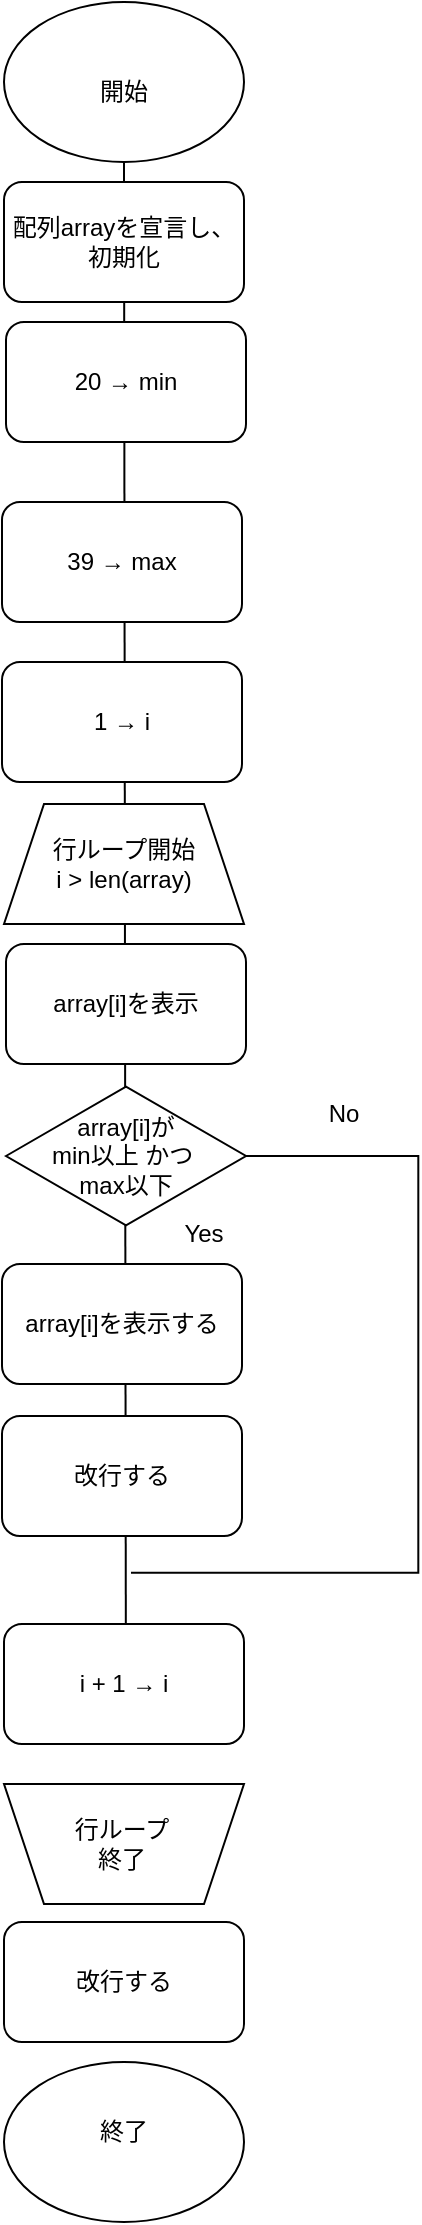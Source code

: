 <mxfile>
    <diagram id="XH0Vy2zy-eVzDtVqT014" name="ページ1">
        <mxGraphModel dx="601" dy="1788" grid="1" gridSize="10" guides="1" tooltips="1" connect="1" arrows="1" fold="1" page="1" pageScale="1" pageWidth="827" pageHeight="1169" math="0" shadow="0">
            <root>
                <mxCell id="0"/>
                <mxCell id="1" parent="0"/>
                <mxCell id="86" value="" style="shape=partialRectangle;whiteSpace=wrap;html=1;bottom=1;right=1;left=1;top=0;fillColor=none;routingCenterX=-0.5;rotation=-90;" parent="1" vertex="1">
                    <mxGeometry x="241.42" y="-550.42" width="208.31" height="143.16" as="geometry"/>
                </mxCell>
                <mxCell id="18" value="" style="endArrow=none;html=1;entryX=0.5;entryY=1;entryDx=0;entryDy=0;" parent="1" edge="1">
                    <mxGeometry width="50" height="50" relative="1" as="geometry">
                        <mxPoint x="270.962" y="-310" as="sourcePoint"/>
                        <mxPoint x="270" y="-1080" as="targetPoint"/>
                    </mxGeometry>
                </mxCell>
                <mxCell id="3" value="行ループ開始&lt;div&gt;i &amp;gt; len(array)&lt;/div&gt;" style="shape=trapezoid;perimeter=trapezoidPerimeter;whiteSpace=wrap;html=1;fixedSize=1;" parent="1" vertex="1">
                    <mxGeometry x="210" y="-759" width="120" height="60" as="geometry"/>
                </mxCell>
                <mxCell id="11" value="" style="ellipse;whiteSpace=wrap;html=1;" parent="1" vertex="1">
                    <mxGeometry x="210" y="-1160" width="120" height="80" as="geometry"/>
                </mxCell>
                <mxCell id="14" value="開始" style="text;html=1;align=center;verticalAlign=middle;whiteSpace=wrap;rounded=0;" parent="1" vertex="1">
                    <mxGeometry x="240" y="-1130" width="60" height="30" as="geometry"/>
                </mxCell>
                <mxCell id="56" value="i + 1 → i" style="rounded=1;whiteSpace=wrap;html=1;" parent="1" vertex="1">
                    <mxGeometry x="210" y="-349" width="120" height="60" as="geometry"/>
                </mxCell>
                <mxCell id="59" value="" style="group" parent="1" vertex="1" connectable="0">
                    <mxGeometry x="210" y="-269" width="120" height="60" as="geometry"/>
                </mxCell>
                <mxCell id="54" value="" style="shape=trapezoid;perimeter=trapezoidPerimeter;whiteSpace=wrap;html=1;fixedSize=1;rotation=-180;" parent="59" vertex="1">
                    <mxGeometry width="120" height="60" as="geometry"/>
                </mxCell>
                <mxCell id="55" value="行ループ&lt;div&gt;終了&lt;/div&gt;" style="text;html=1;align=center;verticalAlign=middle;whiteSpace=wrap;rounded=0;" parent="59" vertex="1">
                    <mxGeometry x="29" y="15" width="60" height="30" as="geometry"/>
                </mxCell>
                <mxCell id="65" value="配列arrayを宣言し、初期化" style="rounded=1;whiteSpace=wrap;html=1;" parent="1" vertex="1">
                    <mxGeometry x="210" y="-1070" width="120" height="60" as="geometry"/>
                </mxCell>
                <mxCell id="81" value="array[i]を表示" style="rounded=1;whiteSpace=wrap;html=1;" parent="1" vertex="1">
                    <mxGeometry x="211" y="-689" width="120" height="60" as="geometry"/>
                </mxCell>
                <mxCell id="82" value="1 → i" style="rounded=1;whiteSpace=wrap;html=1;" parent="1" vertex="1">
                    <mxGeometry x="209" y="-830" width="120" height="60" as="geometry"/>
                </mxCell>
                <mxCell id="83" value="array[i]が&lt;div&gt;min以上 かつ&amp;nbsp;&lt;/div&gt;&lt;div&gt;max以下&lt;/div&gt;" style="html=1;whiteSpace=wrap;aspect=fixed;shape=isoRectangle;" parent="1" vertex="1">
                    <mxGeometry x="211" y="-619" width="120" height="72" as="geometry"/>
                </mxCell>
                <mxCell id="84" value="Yes" style="text;html=1;align=center;verticalAlign=middle;whiteSpace=wrap;rounded=0;" parent="1" vertex="1">
                    <mxGeometry x="280" y="-559" width="60" height="30" as="geometry"/>
                </mxCell>
                <mxCell id="85" value="No" style="text;html=1;align=center;verticalAlign=middle;whiteSpace=wrap;rounded=0;" parent="1" vertex="1">
                    <mxGeometry x="350" y="-619" width="60" height="30" as="geometry"/>
                </mxCell>
                <mxCell id="88" value="array[i]を表示する" style="rounded=1;whiteSpace=wrap;html=1;" parent="1" vertex="1">
                    <mxGeometry x="209" y="-529" width="120" height="60" as="geometry"/>
                </mxCell>
                <mxCell id="90" value="改行する" style="rounded=1;whiteSpace=wrap;html=1;" vertex="1" parent="1">
                    <mxGeometry x="209" y="-453" width="120" height="60" as="geometry"/>
                </mxCell>
                <mxCell id="91" value="39 → max" style="rounded=1;whiteSpace=wrap;html=1;" vertex="1" parent="1">
                    <mxGeometry x="209" y="-910" width="120" height="60" as="geometry"/>
                </mxCell>
                <mxCell id="92" value="20 → min" style="rounded=1;whiteSpace=wrap;html=1;" vertex="1" parent="1">
                    <mxGeometry x="211" y="-1000" width="120" height="60" as="geometry"/>
                </mxCell>
                <mxCell id="13" value="" style="ellipse;whiteSpace=wrap;html=1;" parent="1" vertex="1">
                    <mxGeometry x="210" y="-130" width="120" height="80" as="geometry"/>
                </mxCell>
                <mxCell id="15" value="終了" style="text;html=1;align=center;verticalAlign=middle;whiteSpace=wrap;rounded=0;" parent="1" vertex="1">
                    <mxGeometry x="240" y="-110" width="60" height="30" as="geometry"/>
                </mxCell>
                <mxCell id="94" value="改行する" style="rounded=1;whiteSpace=wrap;html=1;" vertex="1" parent="1">
                    <mxGeometry x="210" y="-200" width="120" height="60" as="geometry"/>
                </mxCell>
            </root>
        </mxGraphModel>
    </diagram>
</mxfile>